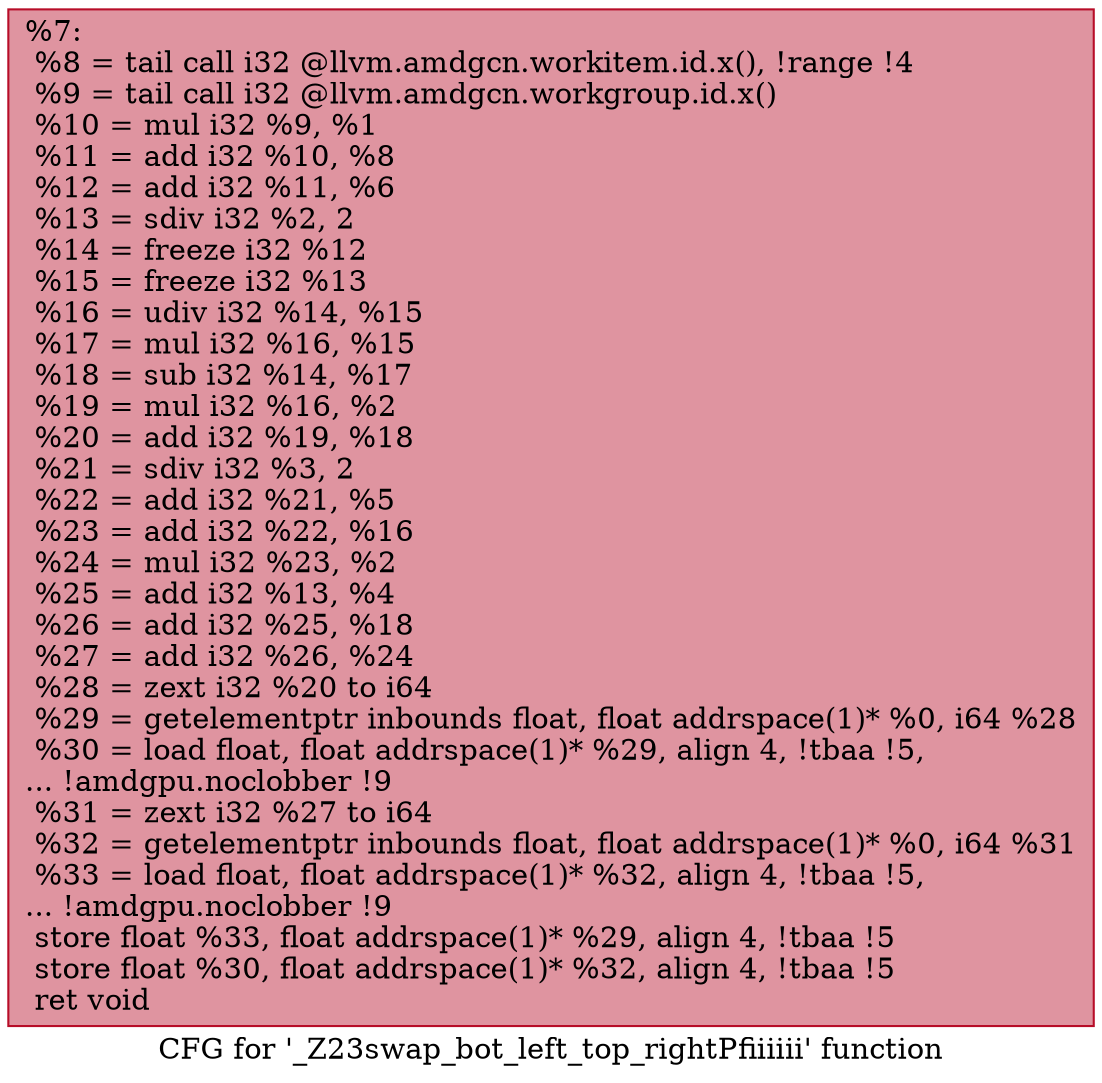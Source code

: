 digraph "CFG for '_Z23swap_bot_left_top_rightPfiiiiii' function" {
	label="CFG for '_Z23swap_bot_left_top_rightPfiiiiii' function";

	Node0x60db000 [shape=record,color="#b70d28ff", style=filled, fillcolor="#b70d2870",label="{%7:\l  %8 = tail call i32 @llvm.amdgcn.workitem.id.x(), !range !4\l  %9 = tail call i32 @llvm.amdgcn.workgroup.id.x()\l  %10 = mul i32 %9, %1\l  %11 = add i32 %10, %8\l  %12 = add i32 %11, %6\l  %13 = sdiv i32 %2, 2\l  %14 = freeze i32 %12\l  %15 = freeze i32 %13\l  %16 = udiv i32 %14, %15\l  %17 = mul i32 %16, %15\l  %18 = sub i32 %14, %17\l  %19 = mul i32 %16, %2\l  %20 = add i32 %19, %18\l  %21 = sdiv i32 %3, 2\l  %22 = add i32 %21, %5\l  %23 = add i32 %22, %16\l  %24 = mul i32 %23, %2\l  %25 = add i32 %13, %4\l  %26 = add i32 %25, %18\l  %27 = add i32 %26, %24\l  %28 = zext i32 %20 to i64\l  %29 = getelementptr inbounds float, float addrspace(1)* %0, i64 %28\l  %30 = load float, float addrspace(1)* %29, align 4, !tbaa !5,\l... !amdgpu.noclobber !9\l  %31 = zext i32 %27 to i64\l  %32 = getelementptr inbounds float, float addrspace(1)* %0, i64 %31\l  %33 = load float, float addrspace(1)* %32, align 4, !tbaa !5,\l... !amdgpu.noclobber !9\l  store float %33, float addrspace(1)* %29, align 4, !tbaa !5\l  store float %30, float addrspace(1)* %32, align 4, !tbaa !5\l  ret void\l}"];
}
